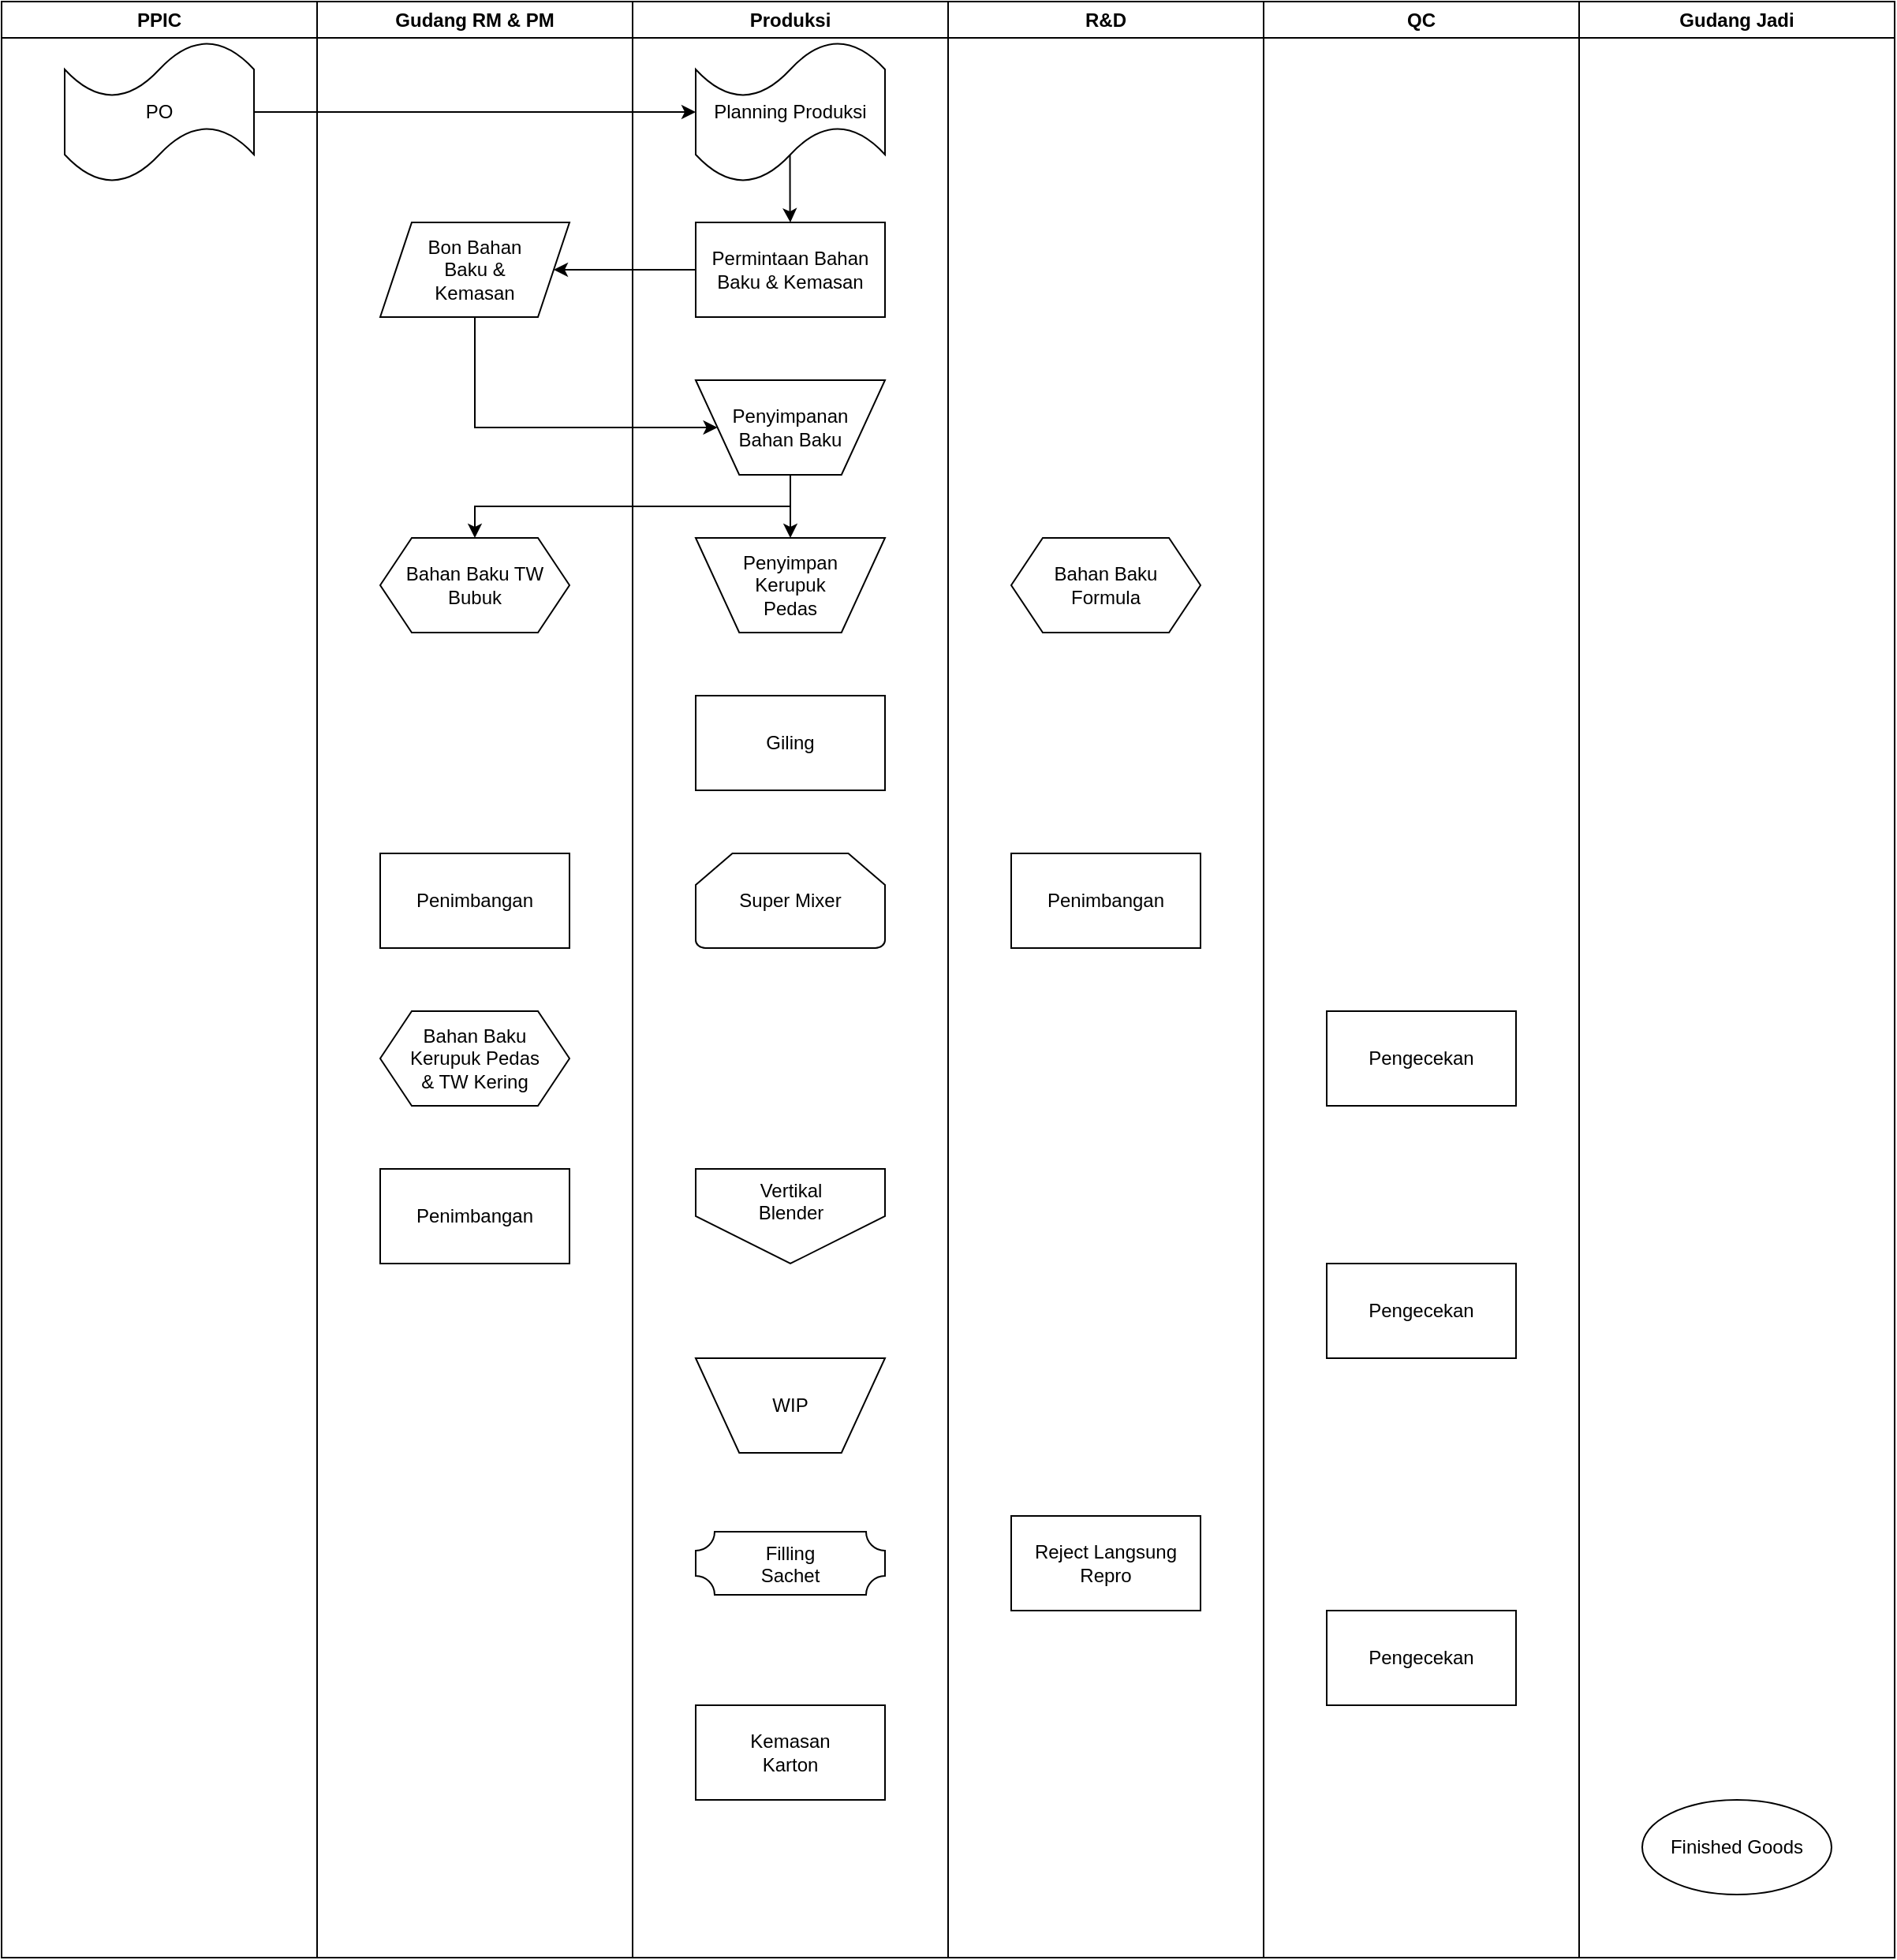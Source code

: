 <mxfile version="26.2.9">
  <diagram name="Page-1" id="bt4QDhNX_TtffqYrr3hO">
    <mxGraphModel dx="775" dy="527" grid="1" gridSize="10" guides="1" tooltips="1" connect="1" arrows="1" fold="1" page="1" pageScale="1" pageWidth="850" pageHeight="1100" math="0" shadow="0">
      <root>
        <mxCell id="0" />
        <mxCell id="1" parent="0" />
        <mxCell id="IkFLGEWr05f8KtHXAprC-1" value="PO" style="shape=tape;whiteSpace=wrap;html=1;" vertex="1" parent="1">
          <mxGeometry x="40" y="25" width="120" height="90" as="geometry" />
        </mxCell>
        <mxCell id="IkFLGEWr05f8KtHXAprC-67" value="" style="edgeStyle=orthogonalEdgeStyle;rounded=0;orthogonalLoop=1;jettySize=auto;html=1;exitX=0.498;exitY=0.798;exitDx=0;exitDy=0;exitPerimeter=0;" edge="1" parent="1" source="IkFLGEWr05f8KtHXAprC-2" target="IkFLGEWr05f8KtHXAprC-3">
          <mxGeometry relative="1" as="geometry" />
        </mxCell>
        <mxCell id="IkFLGEWr05f8KtHXAprC-2" value="Planning Produksi" style="shape=tape;whiteSpace=wrap;html=1;" vertex="1" parent="1">
          <mxGeometry x="440" y="25" width="120" height="90" as="geometry" />
        </mxCell>
        <mxCell id="IkFLGEWr05f8KtHXAprC-68" value="" style="edgeStyle=orthogonalEdgeStyle;rounded=0;orthogonalLoop=1;jettySize=auto;html=1;entryX=1;entryY=0.5;entryDx=0;entryDy=0;exitX=0;exitY=0.5;exitDx=0;exitDy=0;" edge="1" parent="1" source="IkFLGEWr05f8KtHXAprC-3" target="IkFLGEWr05f8KtHXAprC-4">
          <mxGeometry relative="1" as="geometry">
            <mxPoint x="420" y="190" as="sourcePoint" />
          </mxGeometry>
        </mxCell>
        <mxCell id="IkFLGEWr05f8KtHXAprC-3" value="Permintaan Bahan Baku &amp; Kemasan" style="whiteSpace=wrap;strokeWidth=1;" vertex="1" parent="1">
          <mxGeometry x="440" y="140" width="120" height="60" as="geometry" />
        </mxCell>
        <mxCell id="IkFLGEWr05f8KtHXAprC-69" style="edgeStyle=orthogonalEdgeStyle;rounded=0;orthogonalLoop=1;jettySize=auto;html=1;exitX=0.5;exitY=1;exitDx=0;exitDy=0;entryX=0;entryY=0.5;entryDx=0;entryDy=0;" edge="1" parent="1" source="IkFLGEWr05f8KtHXAprC-4" target="IkFLGEWr05f8KtHXAprC-5">
          <mxGeometry relative="1" as="geometry">
            <Array as="points">
              <mxPoint x="300" y="270" />
            </Array>
          </mxGeometry>
        </mxCell>
        <mxCell id="IkFLGEWr05f8KtHXAprC-4" value="Bon Bahan&lt;div&gt;Baku &amp;amp;&lt;/div&gt;&lt;div&gt;Kemasan&lt;/div&gt;" style="shape=parallelogram;perimeter=parallelogramPerimeter;whiteSpace=wrap;html=1;fixedSize=1;" vertex="1" parent="1">
          <mxGeometry x="240" y="140" width="120" height="60" as="geometry" />
        </mxCell>
        <mxCell id="IkFLGEWr05f8KtHXAprC-70" style="edgeStyle=orthogonalEdgeStyle;rounded=0;orthogonalLoop=1;jettySize=auto;html=1;exitX=0.5;exitY=1;exitDx=0;exitDy=0;entryX=0.5;entryY=0;entryDx=0;entryDy=0;" edge="1" parent="1" source="IkFLGEWr05f8KtHXAprC-5" target="IkFLGEWr05f8KtHXAprC-7">
          <mxGeometry relative="1" as="geometry" />
        </mxCell>
        <mxCell id="IkFLGEWr05f8KtHXAprC-71" style="edgeStyle=orthogonalEdgeStyle;rounded=0;orthogonalLoop=1;jettySize=auto;html=1;exitX=0.5;exitY=1;exitDx=0;exitDy=0;entryX=0.5;entryY=0;entryDx=0;entryDy=0;" edge="1" parent="1" source="IkFLGEWr05f8KtHXAprC-5" target="IkFLGEWr05f8KtHXAprC-6">
          <mxGeometry relative="1" as="geometry" />
        </mxCell>
        <mxCell id="IkFLGEWr05f8KtHXAprC-5" value="Penyimpanan&lt;div&gt;Bahan Baku&lt;/div&gt;" style="verticalLabelPosition=middle;verticalAlign=middle;html=1;shape=trapezoid;perimeter=trapezoidPerimeter;whiteSpace=wrap;size=0.23;arcSize=10;flipV=1;labelPosition=center;align=center;" vertex="1" parent="1">
          <mxGeometry x="440" y="240" width="120" height="60" as="geometry" />
        </mxCell>
        <mxCell id="IkFLGEWr05f8KtHXAprC-6" value="Bahan Baku TW Bubuk" style="shape=hexagon;perimeter=hexagonPerimeter2;whiteSpace=wrap;html=1;fixedSize=1;" vertex="1" parent="1">
          <mxGeometry x="240" y="340" width="120" height="60" as="geometry" />
        </mxCell>
        <mxCell id="IkFLGEWr05f8KtHXAprC-7" value="Penyimpan&lt;div&gt;Kerupuk&lt;/div&gt;&lt;div&gt;Pedas&lt;/div&gt;" style="verticalLabelPosition=middle;verticalAlign=middle;html=1;shape=trapezoid;perimeter=trapezoidPerimeter;whiteSpace=wrap;size=0.23;arcSize=10;flipV=1;labelPosition=center;align=center;" vertex="1" parent="1">
          <mxGeometry x="440" y="340" width="120" height="60" as="geometry" />
        </mxCell>
        <mxCell id="IkFLGEWr05f8KtHXAprC-8" value="Bahan Baku&lt;div&gt;Formula&lt;/div&gt;" style="shape=hexagon;perimeter=hexagonPerimeter2;whiteSpace=wrap;html=1;fixedSize=1;" vertex="1" parent="1">
          <mxGeometry x="640" y="340" width="120" height="60" as="geometry" />
        </mxCell>
        <mxCell id="IkFLGEWr05f8KtHXAprC-9" value="Giling" style="whiteSpace=wrap;strokeWidth=1;" vertex="1" parent="1">
          <mxGeometry x="440" y="440" width="120" height="60" as="geometry" />
        </mxCell>
        <mxCell id="IkFLGEWr05f8KtHXAprC-10" value="Penimbangan" style="whiteSpace=wrap;strokeWidth=1;" vertex="1" parent="1">
          <mxGeometry x="640" y="540" width="120" height="60" as="geometry" />
        </mxCell>
        <mxCell id="IkFLGEWr05f8KtHXAprC-11" value="Super Mixer" style="strokeWidth=1;html=1;shape=mxgraph.flowchart.loop_limit;whiteSpace=wrap;" vertex="1" parent="1">
          <mxGeometry x="440" y="540" width="120" height="60" as="geometry" />
        </mxCell>
        <mxCell id="IkFLGEWr05f8KtHXAprC-12" value="Penimbangan" style="whiteSpace=wrap;strokeWidth=1;" vertex="1" parent="1">
          <mxGeometry x="240" y="540" width="120" height="60" as="geometry" />
        </mxCell>
        <mxCell id="IkFLGEWr05f8KtHXAprC-13" value="Bahan Baku&lt;div&gt;Kerupuk Pedas&lt;/div&gt;&lt;div&gt;&amp;amp; TW Kering&lt;/div&gt;" style="shape=hexagon;perimeter=hexagonPerimeter2;whiteSpace=wrap;html=1;fixedSize=1;" vertex="1" parent="1">
          <mxGeometry x="240" y="640" width="120" height="60" as="geometry" />
        </mxCell>
        <mxCell id="IkFLGEWr05f8KtHXAprC-14" value="Penimbangan" style="whiteSpace=wrap;strokeWidth=1;" vertex="1" parent="1">
          <mxGeometry x="240" y="740" width="120" height="60" as="geometry" />
        </mxCell>
        <mxCell id="IkFLGEWr05f8KtHXAprC-15" value="Vertikal&lt;div&gt;Blender&lt;/div&gt;" style="verticalLabelPosition=middle;verticalAlign=top;html=1;shape=offPageConnector;rounded=0;size=0.5;" vertex="1" parent="1">
          <mxGeometry x="440" y="740" width="120" height="60" as="geometry" />
        </mxCell>
        <mxCell id="IkFLGEWr05f8KtHXAprC-16" value="Pengecekan" style="whiteSpace=wrap;strokeWidth=1;" vertex="1" parent="1">
          <mxGeometry x="840" y="640" width="120" height="60" as="geometry" />
        </mxCell>
        <mxCell id="IkFLGEWr05f8KtHXAprC-17" value="Pengecekan" style="whiteSpace=wrap;strokeWidth=1;" vertex="1" parent="1">
          <mxGeometry x="840" y="800" width="120" height="60" as="geometry" />
        </mxCell>
        <mxCell id="IkFLGEWr05f8KtHXAprC-18" value="WIP" style="verticalLabelPosition=middle;verticalAlign=middle;html=1;shape=trapezoid;perimeter=trapezoidPerimeter;whiteSpace=wrap;size=0.23;arcSize=10;flipV=1;labelPosition=center;align=center;" vertex="1" parent="1">
          <mxGeometry x="440" y="860" width="120" height="60" as="geometry" />
        </mxCell>
        <mxCell id="IkFLGEWr05f8KtHXAprC-19" value="Filling&lt;div&gt;Sachet&lt;/div&gt;" style="verticalLabelPosition=middle;verticalAlign=top;html=1;shape=mxgraph.basic.plaque;dx=6;whiteSpace=wrap;" vertex="1" parent="1">
          <mxGeometry x="440" y="970" width="120" height="40" as="geometry" />
        </mxCell>
        <mxCell id="IkFLGEWr05f8KtHXAprC-20" value="Reject Langsung Repro" style="whiteSpace=wrap;strokeWidth=1;" vertex="1" parent="1">
          <mxGeometry x="640" y="960" width="120" height="60" as="geometry" />
        </mxCell>
        <mxCell id="IkFLGEWr05f8KtHXAprC-21" value="Pengecekan" style="whiteSpace=wrap;strokeWidth=1;" vertex="1" parent="1">
          <mxGeometry x="840" y="1020" width="120" height="60" as="geometry" />
        </mxCell>
        <mxCell id="IkFLGEWr05f8KtHXAprC-22" value="Kemasan&#xa;Karton" style="whiteSpace=wrap;strokeWidth=1;" vertex="1" parent="1">
          <mxGeometry x="440" y="1080" width="120" height="60" as="geometry" />
        </mxCell>
        <mxCell id="IkFLGEWr05f8KtHXAprC-60" value="PPIC" style="swimlane;whiteSpace=wrap;html=1;" vertex="1" parent="1">
          <mxGeometry width="200" height="1240" as="geometry" />
        </mxCell>
        <mxCell id="IkFLGEWr05f8KtHXAprC-61" value="Gudang RM &amp;amp; PM" style="swimlane;whiteSpace=wrap;html=1;" vertex="1" parent="1">
          <mxGeometry x="200" width="200" height="1240" as="geometry" />
        </mxCell>
        <mxCell id="IkFLGEWr05f8KtHXAprC-62" value="Produksi" style="swimlane;whiteSpace=wrap;html=1;" vertex="1" parent="1">
          <mxGeometry x="400" width="200" height="1240" as="geometry" />
        </mxCell>
        <mxCell id="IkFLGEWr05f8KtHXAprC-63" value="R&amp;amp;D" style="swimlane;whiteSpace=wrap;html=1;" vertex="1" parent="1">
          <mxGeometry x="600" width="200" height="1240" as="geometry" />
        </mxCell>
        <mxCell id="IkFLGEWr05f8KtHXAprC-64" value="QC" style="swimlane;whiteSpace=wrap;html=1;" vertex="1" parent="1">
          <mxGeometry x="800" width="200" height="1240" as="geometry" />
        </mxCell>
        <mxCell id="IkFLGEWr05f8KtHXAprC-65" value="Gudang Jadi" style="swimlane;whiteSpace=wrap;html=1;" vertex="1" parent="1">
          <mxGeometry x="1000" width="200" height="1240" as="geometry" />
        </mxCell>
        <mxCell id="IkFLGEWr05f8KtHXAprC-23" value="Finished Goods" style="ellipse;whiteSpace=wrap;html=1;" vertex="1" parent="IkFLGEWr05f8KtHXAprC-65">
          <mxGeometry x="40" y="1140" width="120" height="60" as="geometry" />
        </mxCell>
        <mxCell id="IkFLGEWr05f8KtHXAprC-66" style="edgeStyle=orthogonalEdgeStyle;rounded=0;orthogonalLoop=1;jettySize=auto;html=1;exitX=1;exitY=0.5;exitDx=0;exitDy=0;exitPerimeter=0;entryX=0;entryY=0.5;entryDx=0;entryDy=0;entryPerimeter=0;" edge="1" parent="1" source="IkFLGEWr05f8KtHXAprC-1" target="IkFLGEWr05f8KtHXAprC-2">
          <mxGeometry relative="1" as="geometry" />
        </mxCell>
      </root>
    </mxGraphModel>
  </diagram>
</mxfile>
